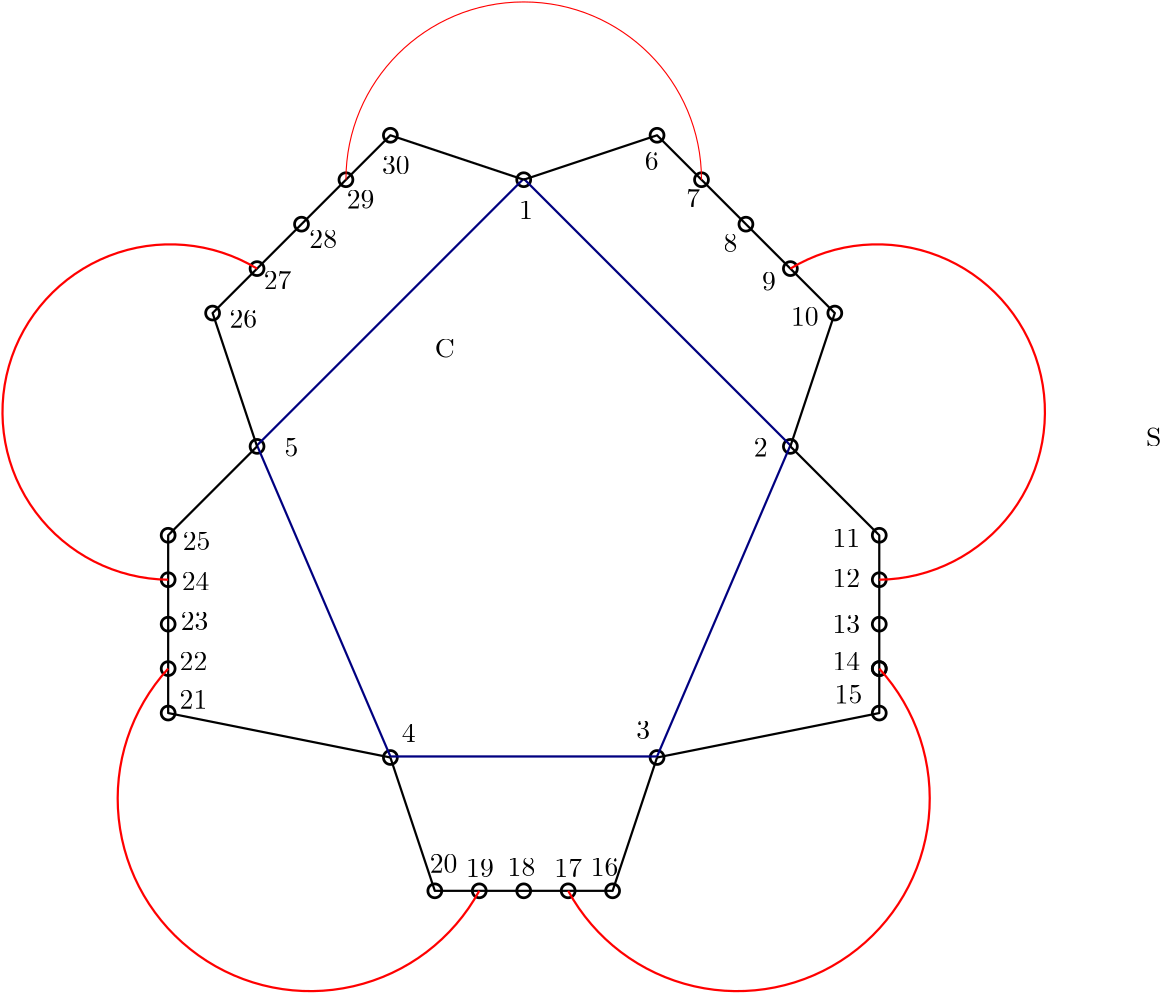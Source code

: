 <?xml version="1.0"?>
<!DOCTYPE ipe SYSTEM "ipe.dtd">
<ipe version="70206" creator="Ipe 7.2.7">
<info created="D:20170626113802" modified="D:20200629111726"/>
<ipestyle name="basic">
<symbol name="arrow/arc(spx)">
<path stroke="sym-stroke" fill="sym-stroke" pen="sym-pen">
0 0 m
-1 0.333 l
-1 -0.333 l
h
</path>
</symbol>
<symbol name="arrow/farc(spx)">
<path stroke="sym-stroke" fill="white" pen="sym-pen">
0 0 m
-1 0.333 l
-1 -0.333 l
h
</path>
</symbol>
<symbol name="arrow/ptarc(spx)">
<path stroke="sym-stroke" fill="sym-stroke" pen="sym-pen">
0 0 m
-1 0.333 l
-0.8 0 l
-1 -0.333 l
h
</path>
</symbol>
<symbol name="arrow/fptarc(spx)">
<path stroke="sym-stroke" fill="white" pen="sym-pen">
0 0 m
-1 0.333 l
-0.8 0 l
-1 -0.333 l
h
</path>
</symbol>
<symbol name="mark/circle(sx)" transformations="translations">
<path fill="sym-stroke">
0.6 0 0 0.6 0 0 e
0.4 0 0 0.4 0 0 e
</path>
</symbol>
<symbol name="mark/disk(sx)" transformations="translations">
<path fill="sym-stroke">
0.6 0 0 0.6 0 0 e
</path>
</symbol>
<symbol name="mark/fdisk(sfx)" transformations="translations">
<group>
<path fill="sym-fill">
0.5 0 0 0.5 0 0 e
</path>
<path fill="sym-stroke" fillrule="eofill">
0.6 0 0 0.6 0 0 e
0.4 0 0 0.4 0 0 e
</path>
</group>
</symbol>
<symbol name="mark/box(sx)" transformations="translations">
<path fill="sym-stroke" fillrule="eofill">
-0.6 -0.6 m
0.6 -0.6 l
0.6 0.6 l
-0.6 0.6 l
h
-0.4 -0.4 m
0.4 -0.4 l
0.4 0.4 l
-0.4 0.4 l
h
</path>
</symbol>
<symbol name="mark/square(sx)" transformations="translations">
<path fill="sym-stroke">
-0.6 -0.6 m
0.6 -0.6 l
0.6 0.6 l
-0.6 0.6 l
h
</path>
</symbol>
<symbol name="mark/fsquare(sfx)" transformations="translations">
<group>
<path fill="sym-fill">
-0.5 -0.5 m
0.5 -0.5 l
0.5 0.5 l
-0.5 0.5 l
h
</path>
<path fill="sym-stroke" fillrule="eofill">
-0.6 -0.6 m
0.6 -0.6 l
0.6 0.6 l
-0.6 0.6 l
h
-0.4 -0.4 m
0.4 -0.4 l
0.4 0.4 l
-0.4 0.4 l
h
</path>
</group>
</symbol>
<symbol name="mark/cross(sx)" transformations="translations">
<group>
<path fill="sym-stroke">
-0.43 -0.57 m
0.57 0.43 l
0.43 0.57 l
-0.57 -0.43 l
h
</path>
<path fill="sym-stroke">
-0.43 0.57 m
0.57 -0.43 l
0.43 -0.57 l
-0.57 0.43 l
h
</path>
</group>
</symbol>
<symbol name="arrow/fnormal(spx)">
<path stroke="sym-stroke" fill="white" pen="sym-pen">
0 0 m
-1 0.333 l
-1 -0.333 l
h
</path>
</symbol>
<symbol name="arrow/pointed(spx)">
<path stroke="sym-stroke" fill="sym-stroke" pen="sym-pen">
0 0 m
-1 0.333 l
-0.8 0 l
-1 -0.333 l
h
</path>
</symbol>
<symbol name="arrow/fpointed(spx)">
<path stroke="sym-stroke" fill="white" pen="sym-pen">
0 0 m
-1 0.333 l
-0.8 0 l
-1 -0.333 l
h
</path>
</symbol>
<symbol name="arrow/linear(spx)">
<path stroke="sym-stroke" pen="sym-pen">
-1 0.333 m
0 0 l
-1 -0.333 l
</path>
</symbol>
<symbol name="arrow/fdouble(spx)">
<path stroke="sym-stroke" fill="white" pen="sym-pen">
0 0 m
-1 0.333 l
-1 -0.333 l
h
-1 0 m
-2 0.333 l
-2 -0.333 l
h
</path>
</symbol>
<symbol name="arrow/double(spx)">
<path stroke="sym-stroke" fill="sym-stroke" pen="sym-pen">
0 0 m
-1 0.333 l
-1 -0.333 l
h
-1 0 m
-2 0.333 l
-2 -0.333 l
h
</path>
</symbol>
<pen name="heavier" value="0.8"/>
<pen name="fat" value="1.2"/>
<pen name="ultrafat" value="2"/>
<symbolsize name="large" value="5"/>
<symbolsize name="small" value="2"/>
<symbolsize name="tiny" value="1.1"/>
<arrowsize name="large" value="10"/>
<arrowsize name="small" value="5"/>
<arrowsize name="tiny" value="3"/>
<color name="red" value="1 0 0"/>
<color name="green" value="0 1 0"/>
<color name="blue" value="0 0 1"/>
<color name="yellow" value="1 1 0"/>
<color name="orange" value="1 0.647 0"/>
<color name="gold" value="1 0.843 0"/>
<color name="purple" value="0.627 0.125 0.941"/>
<color name="gray" value="0.745"/>
<color name="brown" value="0.647 0.165 0.165"/>
<color name="navy" value="0 0 0.502"/>
<color name="pink" value="1 0.753 0.796"/>
<color name="seagreen" value="0.18 0.545 0.341"/>
<color name="turquoise" value="0.251 0.878 0.816"/>
<color name="violet" value="0.933 0.51 0.933"/>
<color name="darkblue" value="0 0 0.545"/>
<color name="darkcyan" value="0 0.545 0.545"/>
<color name="darkgray" value="0.663"/>
<color name="darkgreen" value="0 0.392 0"/>
<color name="darkmagenta" value="0.545 0 0.545"/>
<color name="darkorange" value="1 0.549 0"/>
<color name="darkred" value="0.545 0 0"/>
<color name="lightblue" value="0.678 0.847 0.902"/>
<color name="lightcyan" value="0.878 1 1"/>
<color name="lightgray" value="0.827"/>
<color name="lightgreen" value="0.565 0.933 0.565"/>
<color name="lightyellow" value="1 1 0.878"/>
<dashstyle name="dashed" value="[4] 0"/>
<dashstyle name="dotted" value="[1 3] 0"/>
<dashstyle name="dash dotted" value="[4 2 1 2] 0"/>
<dashstyle name="dash dot dotted" value="[4 2 1 2 1 2] 0"/>
<textsize name="large" value="\large"/>
<textsize name="small" value="\small"/>
<textsize name="tiny" value="\tiny"/>
<textsize name="Large" value="\Large"/>
<textsize name="LARGE" value="\LARGE"/>
<textsize name="huge" value="\huge"/>
<textsize name="Huge" value="\Huge"/>
<textsize name="footnote" value="\footnotesize"/>
<textstyle name="center" begin="\begin{center}" end="\end{center}"/>
<textstyle name="itemize" begin="\begin{itemize}" end="\end{itemize}"/>
<textstyle name="item" begin="\begin{itemize}\item{}" end="\end{itemize}"/>
<gridsize name="4 pts" value="4"/>
<gridsize name="8 pts (~3 mm)" value="8"/>
<gridsize name="16 pts (~6 mm)" value="16"/>
<gridsize name="32 pts (~12 mm)" value="32"/>
<gridsize name="10 pts (~3.5 mm)" value="10"/>
<gridsize name="20 pts (~7 mm)" value="20"/>
<gridsize name="14 pts (~5 mm)" value="14"/>
<gridsize name="28 pts (~10 mm)" value="28"/>
<gridsize name="56 pts (~20 mm)" value="56"/>
<anglesize name="90 deg" value="90"/>
<anglesize name="60 deg" value="60"/>
<anglesize name="45 deg" value="45"/>
<anglesize name="30 deg" value="30"/>
<anglesize name="22.5 deg" value="22.5"/>
<opacity name="10%" value="0.1"/>
<opacity name="30%" value="0.3"/>
<opacity name="50%" value="0.5"/>
<opacity name="75%" value="0.75"/>
<tiling name="falling" angle="-60" step="4" width="1"/>
<tiling name="rising" angle="30" step="4" width="1"/>
</ipestyle>
<page>
<layer name="alpha"/>
<layer name="beta"/>
<view layers="alpha beta" active="beta"/>
<use layer="alpha" name="mark/circle(sx)" pos="256 704" size="large" stroke="black"/>
<use name="mark/circle(sx)" pos="160 608" size="large" stroke="black"/>
<use name="mark/circle(sx)" pos="352 608" size="large" stroke="black"/>
<use name="mark/circle(sx)" pos="304 496" size="large" stroke="black"/>
<use name="mark/circle(sx)" pos="208 496" size="large" stroke="black"/>
<path matrix="1 0 0 1 0 0.373673" stroke="navy" pen="heavier">
256 704 m
160 608 l
208 496 l
304 496 l
352 608 l
256 704 l
</path>
<use name="mark/circle(sx)" pos="144 656" size="large" stroke="black"/>
<use name="mark/circle(sx)" pos="160 672" size="large" stroke="black"/>
<use name="mark/circle(sx)" pos="176 688" size="large" stroke="black"/>
<use name="mark/circle(sx)" pos="192 704" size="large" stroke="black"/>
<use name="mark/circle(sx)" pos="208 720" size="large" stroke="black"/>
<use matrix="1 0 0 1 16 0" name="mark/circle(sx)" pos="288 720" size="large" stroke="black"/>
<use matrix="1 0 0 1 16 0" name="mark/circle(sx)" pos="304 704" size="large" stroke="black"/>
<use matrix="1 0 0 1 16 0" name="mark/circle(sx)" pos="320 688" size="large" stroke="black"/>
<use matrix="1 0 0 1 16 0" name="mark/circle(sx)" pos="336 672" size="large" stroke="black"/>
<use matrix="1 0 0 1 16 0" name="mark/circle(sx)" pos="352 656" size="large" stroke="black"/>
<use name="mark/circle(sx)" pos="384 576" size="large" stroke="black"/>
<use name="mark/circle(sx)" pos="384 560" size="large" stroke="black"/>
<use name="mark/circle(sx)" pos="384 544" size="large" stroke="black"/>
<use name="mark/circle(sx)" pos="384 528" size="large" stroke="black"/>
<use name="mark/circle(sx)" pos="384 528" size="large" stroke="black"/>
<use name="mark/circle(sx)" pos="128 576" size="large" stroke="black"/>
<use name="mark/circle(sx)" pos="128 560" size="large" stroke="black"/>
<use name="mark/circle(sx)" pos="128 544" size="large" stroke="black"/>
<use name="mark/circle(sx)" pos="128 528" size="large" stroke="black"/>
<use name="mark/circle(sx)" pos="128 512" size="large" stroke="black"/>
<use name="mark/circle(sx)" pos="224 448" size="large" stroke="black"/>
<use name="mark/circle(sx)" pos="240 448" size="large" stroke="black"/>
<use name="mark/circle(sx)" pos="256 448" size="large" stroke="black"/>
<use name="mark/circle(sx)" pos="272 448" size="large" stroke="black"/>
<use name="mark/circle(sx)" pos="288 448" size="large" stroke="black"/>
<use name="mark/circle(sx)" pos="384 512" size="large" stroke="black"/>
<path stroke="black" pen="heavier">
256 704 m
208 720 l
192 704 l
176 688 l
160 672 l
144 656 l
160 608 l
</path>
<path stroke="black" pen="heavier">
352 608 m
384 576 l
384 560 l
384 544 l
384 528 l
384 512 l
304 496 l
</path>
<path stroke="black" pen="heavier">
304 496 m
288 448 l
272 448 l
256 448 l
240 448 l
224 448 l
208 496 l
</path>
<path stroke="black" pen="heavier">
208 496 m
128 512 l
128 528 l
128 544 l
128 560 l
128 576 l
160 608 l
</path>
<path stroke="red" pen="heavier">
128 560 m
60.368 0 0 -60.368 128.727 620.364 160 672 a
</path>
<path stroke="black" pen="heavier">
256 704 m
304 720 l
320 704 l
336 688 l
352 672 l
368 656 l
352 608 l
</path>
<path stroke="red">
192 704 m
64 0 0 -64 256 704 320 704 a
</path>
<path stroke="red" pen="heavier">
384 560 m
60.368 0 0 60.368 383.273 620.364 352 672 a
</path>
<path stroke="red" pen="heavier">
384 528 m
69.3223 0 0 -69.3223 332.848 481.212 272 448 a
</path>
<path stroke="red" pen="heavier">
128 528 m
69.3223 0 0 69.3223 179.152 481.212 240 448 a
</path>
<text layer="beta" transformations="translations" pos="254.318 689.902" stroke="black" type="label" width="4.981" height="6.42" depth="0" valign="baseline">1</text>
<text matrix="1 0 0 1 -1.12102 -3.36306" transformations="translations" pos="339.89 607.694" stroke="black" type="label" width="4.981" height="6.42" depth="0" valign="baseline">2</text>
<text matrix="1 0 0 1 4.85775 -4.1104" transformations="translations" pos="291.686 506.803" stroke="black" type="label" width="4.981" height="6.42" depth="0" valign="baseline">3</text>
<text matrix="1 0 0 1 -1.12102 -4.48408" transformations="translations" pos="213.214 506.055" stroke="black" type="label" width="4.981" height="6.42" depth="0" valign="baseline">4</text>
<text matrix="1 0 0 1 -9.34182 -3.73673" transformations="translations" pos="179.21 608.068" stroke="black" type="label" width="4.981" height="6.42" depth="0" valign="baseline">5</text>
<text matrix="1 0 0 1 2.24204 1.12102" transformations="translations" pos="297.291 706.344" stroke="black" type="label" width="4.981" height="6.42" depth="0" valign="baseline">6</text>
<text transformations="translations" pos="314.48 694.013" stroke="black" type="label" width="4.981" height="6.42" depth="0" valign="baseline">7</text>
<text transformations="translations" pos="327.932 677.945" stroke="black" type="label" width="4.981" height="6.42" depth="0" valign="baseline">8</text>
<text matrix="1 0 0 1 -1.86836 -2.24204" transformations="translations" pos="343.626 666.361" stroke="black" type="label" width="4.981" height="6.42" depth="0" valign="baseline">9</text>
<text matrix="1 0 0 1 -1.86836 2.61571" transformations="translations" pos="354.089 648.798" stroke="black" type="label" width="9.963" height="6.42" depth="0" valign="baseline">10</text>
<text matrix="1 0 0 1 0 -4.85775" transformations="translations" pos="367.168 576.679" stroke="black" type="label" width="9.963" height="6.42" depth="0" valign="baseline">11</text>
<text matrix="1 0 0 1 -4.85775 -0.747346" transformations="translations" pos="372.025 557.996" stroke="black" type="label" width="9.963" height="6.42" depth="0" valign="baseline">12</text>
<text matrix="1 0 0 1 -1.86836 -4.1104" transformations="translations" pos="369.036 544.917" stroke="black" type="label" width="9.963" height="6.42" depth="0" valign="baseline">13</text>
<text matrix="1 0 0 1 -2.98938 -2.98938" transformations="translations" pos="370.157 530.344" stroke="black" type="label" width="9.963" height="6.42" depth="0" valign="baseline">14</text>
<text matrix="1 0 0 1 -3.36306 -2.98938" transformations="translations" pos="371.278 518.386" stroke="black" type="label" width="9.963" height="6.42" depth="0" valign="baseline">15</text>
<text matrix="1 0 0 1 -4.85775 -5.60509" transformations="translations" pos="284.96 458.972" stroke="black" type="label" width="9.963" height="6.42" depth="0" valign="baseline">16</text>
<text matrix="1 0 0 1 -2.61571 -7.09979" transformations="translations" pos="269.639 460.094" stroke="black" type="label" width="9.963" height="6.42" depth="0" valign="baseline">17</text>
<text matrix="1 0 0 1 -5.23142 -4.48408" transformations="translations" pos="255.439 457.851" stroke="black" type="label" width="9.963" height="6.42" depth="0" valign="baseline">18</text>
<text matrix="1 0 0 1 -4.1104 -8.59448" transformations="translations" pos="239.372 461.588" stroke="black" type="label" width="9.963" height="6.42" depth="0" valign="baseline">19</text>
<text matrix="1 0 0 1 -5.23142 -4.48408" transformations="translations" pos="227.414 458.972" stroke="black" type="label" width="9.963" height="6.42" depth="0" valign="baseline">20</text>
<text matrix="1 0 0 1 -5.97877 -2.98938" transformations="translations" pos="138.106 516.518" stroke="black" type="label" width="9.963" height="6.42" depth="0" valign="baseline">21</text>
<text matrix="1 0 0 1 -9.7155 -4.85775" transformations="translations" pos="141.843 532.212" stroke="black" type="label" width="9.963" height="6.42" depth="0" valign="baseline">22</text>
<text matrix="1 0 0 1 -5.23142 -7.09979" transformations="translations" pos="137.733 549.028" stroke="black" type="label" width="9.963" height="6.42" depth="0" valign="baseline">23</text>
<text matrix="1 0 0 1 -9.7155 -8.2208" transformations="translations" pos="142.59 564.348" stroke="black" type="label" width="9.963" height="6.42" depth="0" valign="baseline">24</text>
<text matrix="1 0 0 1 -12.3312 -4.85775" transformations="translations" pos="145.58 575.558" stroke="black" type="label" width="9.963" height="6.42" depth="0" valign="baseline">25</text>
<text matrix="1 0 0 1 -10.4628 5.23142" transformations="translations" pos="160.527 645.435" stroke="black" type="label" width="9.963" height="6.42" depth="0" valign="baseline">26</text>
<text matrix="1 0 0 1 -9.34182 1.12102" transformations="translations" pos="171.737 663.372" stroke="black" type="label" width="9.963" height="6.42" depth="0" valign="baseline">27</text>
<text matrix="1 0 0 1 -6.72611 -0.373673" transformations="translations" pos="185.563 679.813" stroke="black" type="label" width="9.963" height="6.42" depth="0" valign="baseline">28</text>
<text matrix="1 0 0 1 -8.96815 0.747346" transformations="translations" pos="201.257 692.892" stroke="black" type="label" width="9.963" height="6.42" depth="0" valign="baseline">29</text>
<text matrix="1 0 0 1 -10.0892 2.24204" transformations="translations" pos="215.083 703.728" stroke="black" type="label" width="13.284" height="6.42" depth="0" valign="baseline">30
</text>
<text transformations="translations" pos="480 608" stroke="black" type="label" width="5.535" height="6.808" depth="0" valign="baseline">S</text>
<text matrix="1 0 0 1 -16 0" transformations="translations" pos="240 640" stroke="black" type="label" width="7.195" height="6.808" depth="0" valign="baseline">C</text>
</page>
</ipe>
